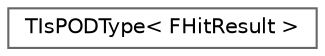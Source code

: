 digraph "Graphical Class Hierarchy"
{
 // INTERACTIVE_SVG=YES
 // LATEX_PDF_SIZE
  bgcolor="transparent";
  edge [fontname=Helvetica,fontsize=10,labelfontname=Helvetica,labelfontsize=10];
  node [fontname=Helvetica,fontsize=10,shape=box,height=0.2,width=0.4];
  rankdir="LR";
  Node0 [id="Node000000",label="TIsPODType\< FHitResult \>",height=0.2,width=0.4,color="grey40", fillcolor="white", style="filled",URL="$d5/de4/structTIsPODType_3_01FHitResult_01_4.html",tooltip=" "];
}
